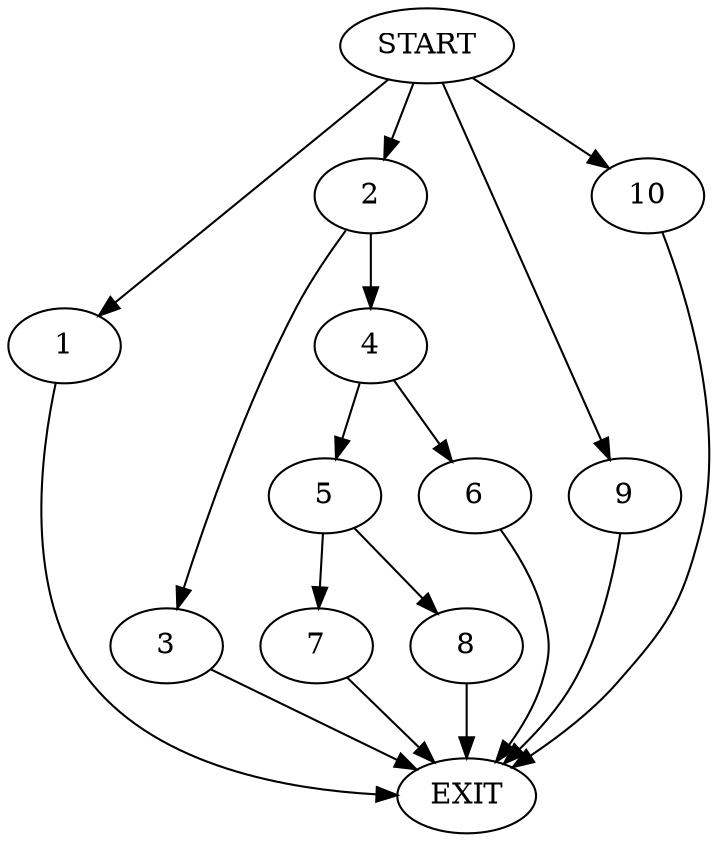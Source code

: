 digraph {
0 [label="START"]
11 [label="EXIT"]
0 -> 1
1 -> 11
0 -> 2
2 -> 3
2 -> 4
3 -> 11
4 -> 5
4 -> 6
5 -> 7
5 -> 8
6 -> 11
7 -> 11
8 -> 11
0 -> 9
9 -> 11
0 -> 10
10 -> 11
}
